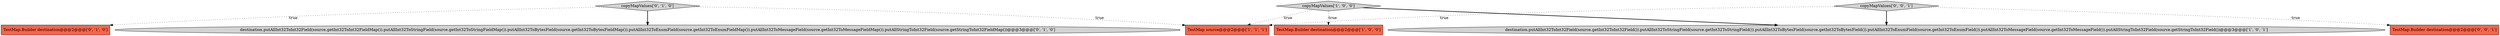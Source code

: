 digraph {
4 [style = filled, label = "TestMap.Builder destination@@@2@@@['0', '1', '0']", fillcolor = tomato, shape = box image = "AAA0AAABBB2BBB"];
0 [style = filled, label = "copyMapValues['1', '0', '0']", fillcolor = lightgray, shape = diamond image = "AAA0AAABBB1BBB"];
6 [style = filled, label = "destination.putAllInt32ToInt32Field(source.getInt32ToInt32FieldMap()).putAllInt32ToStringField(source.getInt32ToStringFieldMap()).putAllInt32ToBytesField(source.getInt32ToBytesFieldMap()).putAllInt32ToEnumField(source.getInt32ToEnumFieldMap()).putAllInt32ToMessageField(source.getInt32ToMessageFieldMap()).putAllStringToInt32Field(source.getStringToInt32FieldMap())@@@3@@@['0', '1', '0']", fillcolor = lightgray, shape = ellipse image = "AAA0AAABBB2BBB"];
8 [style = filled, label = "TestMap.Builder destination@@@2@@@['0', '0', '1']", fillcolor = tomato, shape = box image = "AAA0AAABBB3BBB"];
7 [style = filled, label = "copyMapValues['0', '0', '1']", fillcolor = lightgray, shape = diamond image = "AAA0AAABBB3BBB"];
5 [style = filled, label = "copyMapValues['0', '1', '0']", fillcolor = lightgray, shape = diamond image = "AAA0AAABBB2BBB"];
1 [style = filled, label = "TestMap.Builder destination@@@2@@@['1', '0', '0']", fillcolor = tomato, shape = box image = "AAA0AAABBB1BBB"];
3 [style = filled, label = "destination.putAllInt32ToInt32Field(source.getInt32ToInt32Field()).putAllInt32ToStringField(source.getInt32ToStringField()).putAllInt32ToBytesField(source.getInt32ToBytesField()).putAllInt32ToEnumField(source.getInt32ToEnumField()).putAllInt32ToMessageField(source.getInt32ToMessageField()).putAllStringToInt32Field(source.getStringToInt32Field())@@@3@@@['1', '0', '1']", fillcolor = lightgray, shape = ellipse image = "AAA0AAABBB1BBB"];
2 [style = filled, label = "TestMap source@@@2@@@['1', '1', '1']", fillcolor = tomato, shape = box image = "AAA0AAABBB1BBB"];
0->3 [style = bold, label=""];
7->2 [style = dotted, label="true"];
7->3 [style = bold, label=""];
0->2 [style = dotted, label="true"];
5->6 [style = bold, label=""];
7->8 [style = dotted, label="true"];
0->1 [style = dotted, label="true"];
5->4 [style = dotted, label="true"];
5->2 [style = dotted, label="true"];
}
